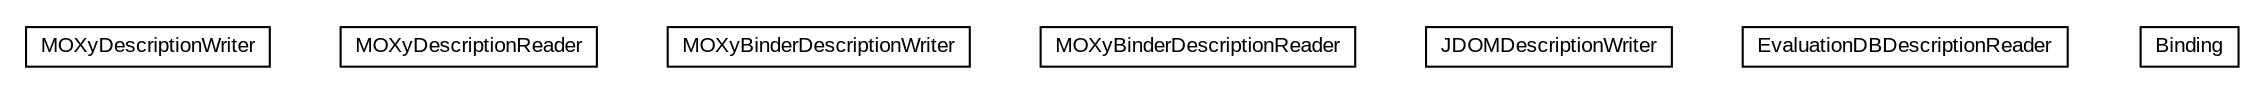 #!/usr/local/bin/dot
#
# Class diagram 
# Generated by UMLGraph version R5_6-24-gf6e263 (http://www.umlgraph.org/)
#

digraph G {
	edge [fontname="arial",fontsize=10,labelfontname="arial",labelfontsize=10];
	node [fontname="arial",fontsize=10,shape=plaintext];
	nodesep=0.25;
	ranksep=0.5;
	// edu.arizona.biosemantics.semanticmarkup.markupelement.description.io.lib.MOXyDescriptionWriter
	c12280 [label=<<table title="edu.arizona.biosemantics.semanticmarkup.markupelement.description.io.lib.MOXyDescriptionWriter" border="0" cellborder="1" cellspacing="0" cellpadding="2" port="p" href="./MOXyDescriptionWriter.html">
		<tr><td><table border="0" cellspacing="0" cellpadding="1">
<tr><td align="center" balign="center"> MOXyDescriptionWriter </td></tr>
		</table></td></tr>
		</table>>, URL="./MOXyDescriptionWriter.html", fontname="arial", fontcolor="black", fontsize=10.0];
	// edu.arizona.biosemantics.semanticmarkup.markupelement.description.io.lib.MOXyDescriptionReader
	c12281 [label=<<table title="edu.arizona.biosemantics.semanticmarkup.markupelement.description.io.lib.MOXyDescriptionReader" border="0" cellborder="1" cellspacing="0" cellpadding="2" port="p" href="./MOXyDescriptionReader.html">
		<tr><td><table border="0" cellspacing="0" cellpadding="1">
<tr><td align="center" balign="center"> MOXyDescriptionReader </td></tr>
		</table></td></tr>
		</table>>, URL="./MOXyDescriptionReader.html", fontname="arial", fontcolor="black", fontsize=10.0];
	// edu.arizona.biosemantics.semanticmarkup.markupelement.description.io.lib.MOXyBinderDescriptionWriter
	c12282 [label=<<table title="edu.arizona.biosemantics.semanticmarkup.markupelement.description.io.lib.MOXyBinderDescriptionWriter" border="0" cellborder="1" cellspacing="0" cellpadding="2" port="p" href="./MOXyBinderDescriptionWriter.html">
		<tr><td><table border="0" cellspacing="0" cellpadding="1">
<tr><td align="center" balign="center"> MOXyBinderDescriptionWriter </td></tr>
		</table></td></tr>
		</table>>, URL="./MOXyBinderDescriptionWriter.html", fontname="arial", fontcolor="black", fontsize=10.0];
	// edu.arizona.biosemantics.semanticmarkup.markupelement.description.io.lib.MOXyBinderDescriptionReader
	c12283 [label=<<table title="edu.arizona.biosemantics.semanticmarkup.markupelement.description.io.lib.MOXyBinderDescriptionReader" border="0" cellborder="1" cellspacing="0" cellpadding="2" port="p" href="./MOXyBinderDescriptionReader.html">
		<tr><td><table border="0" cellspacing="0" cellpadding="1">
<tr><td align="center" balign="center"> MOXyBinderDescriptionReader </td></tr>
		</table></td></tr>
		</table>>, URL="./MOXyBinderDescriptionReader.html", fontname="arial", fontcolor="black", fontsize=10.0];
	// edu.arizona.biosemantics.semanticmarkup.markupelement.description.io.lib.JDOMDescriptionWriter
	c12284 [label=<<table title="edu.arizona.biosemantics.semanticmarkup.markupelement.description.io.lib.JDOMDescriptionWriter" border="0" cellborder="1" cellspacing="0" cellpadding="2" port="p" href="./JDOMDescriptionWriter.html">
		<tr><td><table border="0" cellspacing="0" cellpadding="1">
<tr><td align="center" balign="center"> JDOMDescriptionWriter </td></tr>
		</table></td></tr>
		</table>>, URL="./JDOMDescriptionWriter.html", fontname="arial", fontcolor="black", fontsize=10.0];
	// edu.arizona.biosemantics.semanticmarkup.markupelement.description.io.lib.EvaluationDBDescriptionReader
	c12285 [label=<<table title="edu.arizona.biosemantics.semanticmarkup.markupelement.description.io.lib.EvaluationDBDescriptionReader" border="0" cellborder="1" cellspacing="0" cellpadding="2" port="p" href="./EvaluationDBDescriptionReader.html">
		<tr><td><table border="0" cellspacing="0" cellpadding="1">
<tr><td align="center" balign="center"> EvaluationDBDescriptionReader </td></tr>
		</table></td></tr>
		</table>>, URL="./EvaluationDBDescriptionReader.html", fontname="arial", fontcolor="black", fontsize=10.0];
	// edu.arizona.biosemantics.semanticmarkup.markupelement.description.io.lib.Binding
	c12286 [label=<<table title="edu.arizona.biosemantics.semanticmarkup.markupelement.description.io.lib.Binding" border="0" cellborder="1" cellspacing="0" cellpadding="2" port="p" href="./Binding.html">
		<tr><td><table border="0" cellspacing="0" cellpadding="1">
<tr><td align="center" balign="center"> Binding </td></tr>
		</table></td></tr>
		</table>>, URL="./Binding.html", fontname="arial", fontcolor="black", fontsize=10.0];
}

